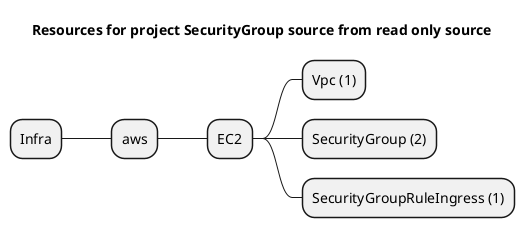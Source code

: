 @startmindmap
title Resources for project SecurityGroup source from read only source
skinparam monochrome true
+ Infra
++ aws
+++ EC2
++++ Vpc (1)
++++ SecurityGroup (2)
++++ SecurityGroupRuleIngress (1)
@endmindmap